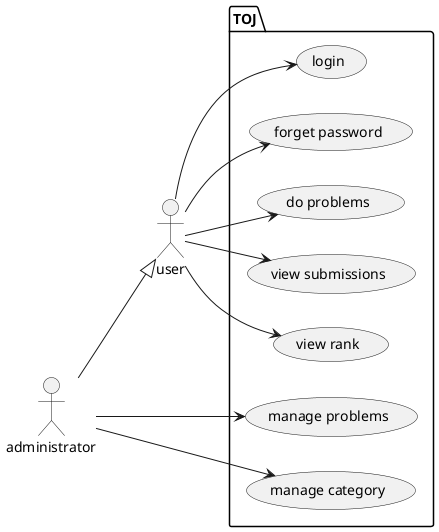 @startuml TOJ

left to right direction


actor user as u
actor administrator as a

package TOJ {
  usecase "login" as UC1
  usecase "forget password" as UC2
  usecase "do problems" as UC3
  usecase "view submissions" as UC4
  usecase "view rank" as UC5
 

  usecase "manage problems" as UC8
  usecase "manage category" as UC9


}


u-->UC1
u-->UC2
u-->UC3
u-->UC4
u-->UC5

a-->UC8
a-->UC9

a --|> u



'UC2.> UC7:include

' UC5.>du:include
' UC5.>cu:include

' UC6.>dq:include
' UC6.>cq:include

' UC7.>dc:include
' UC7.>cc:include



@enduml